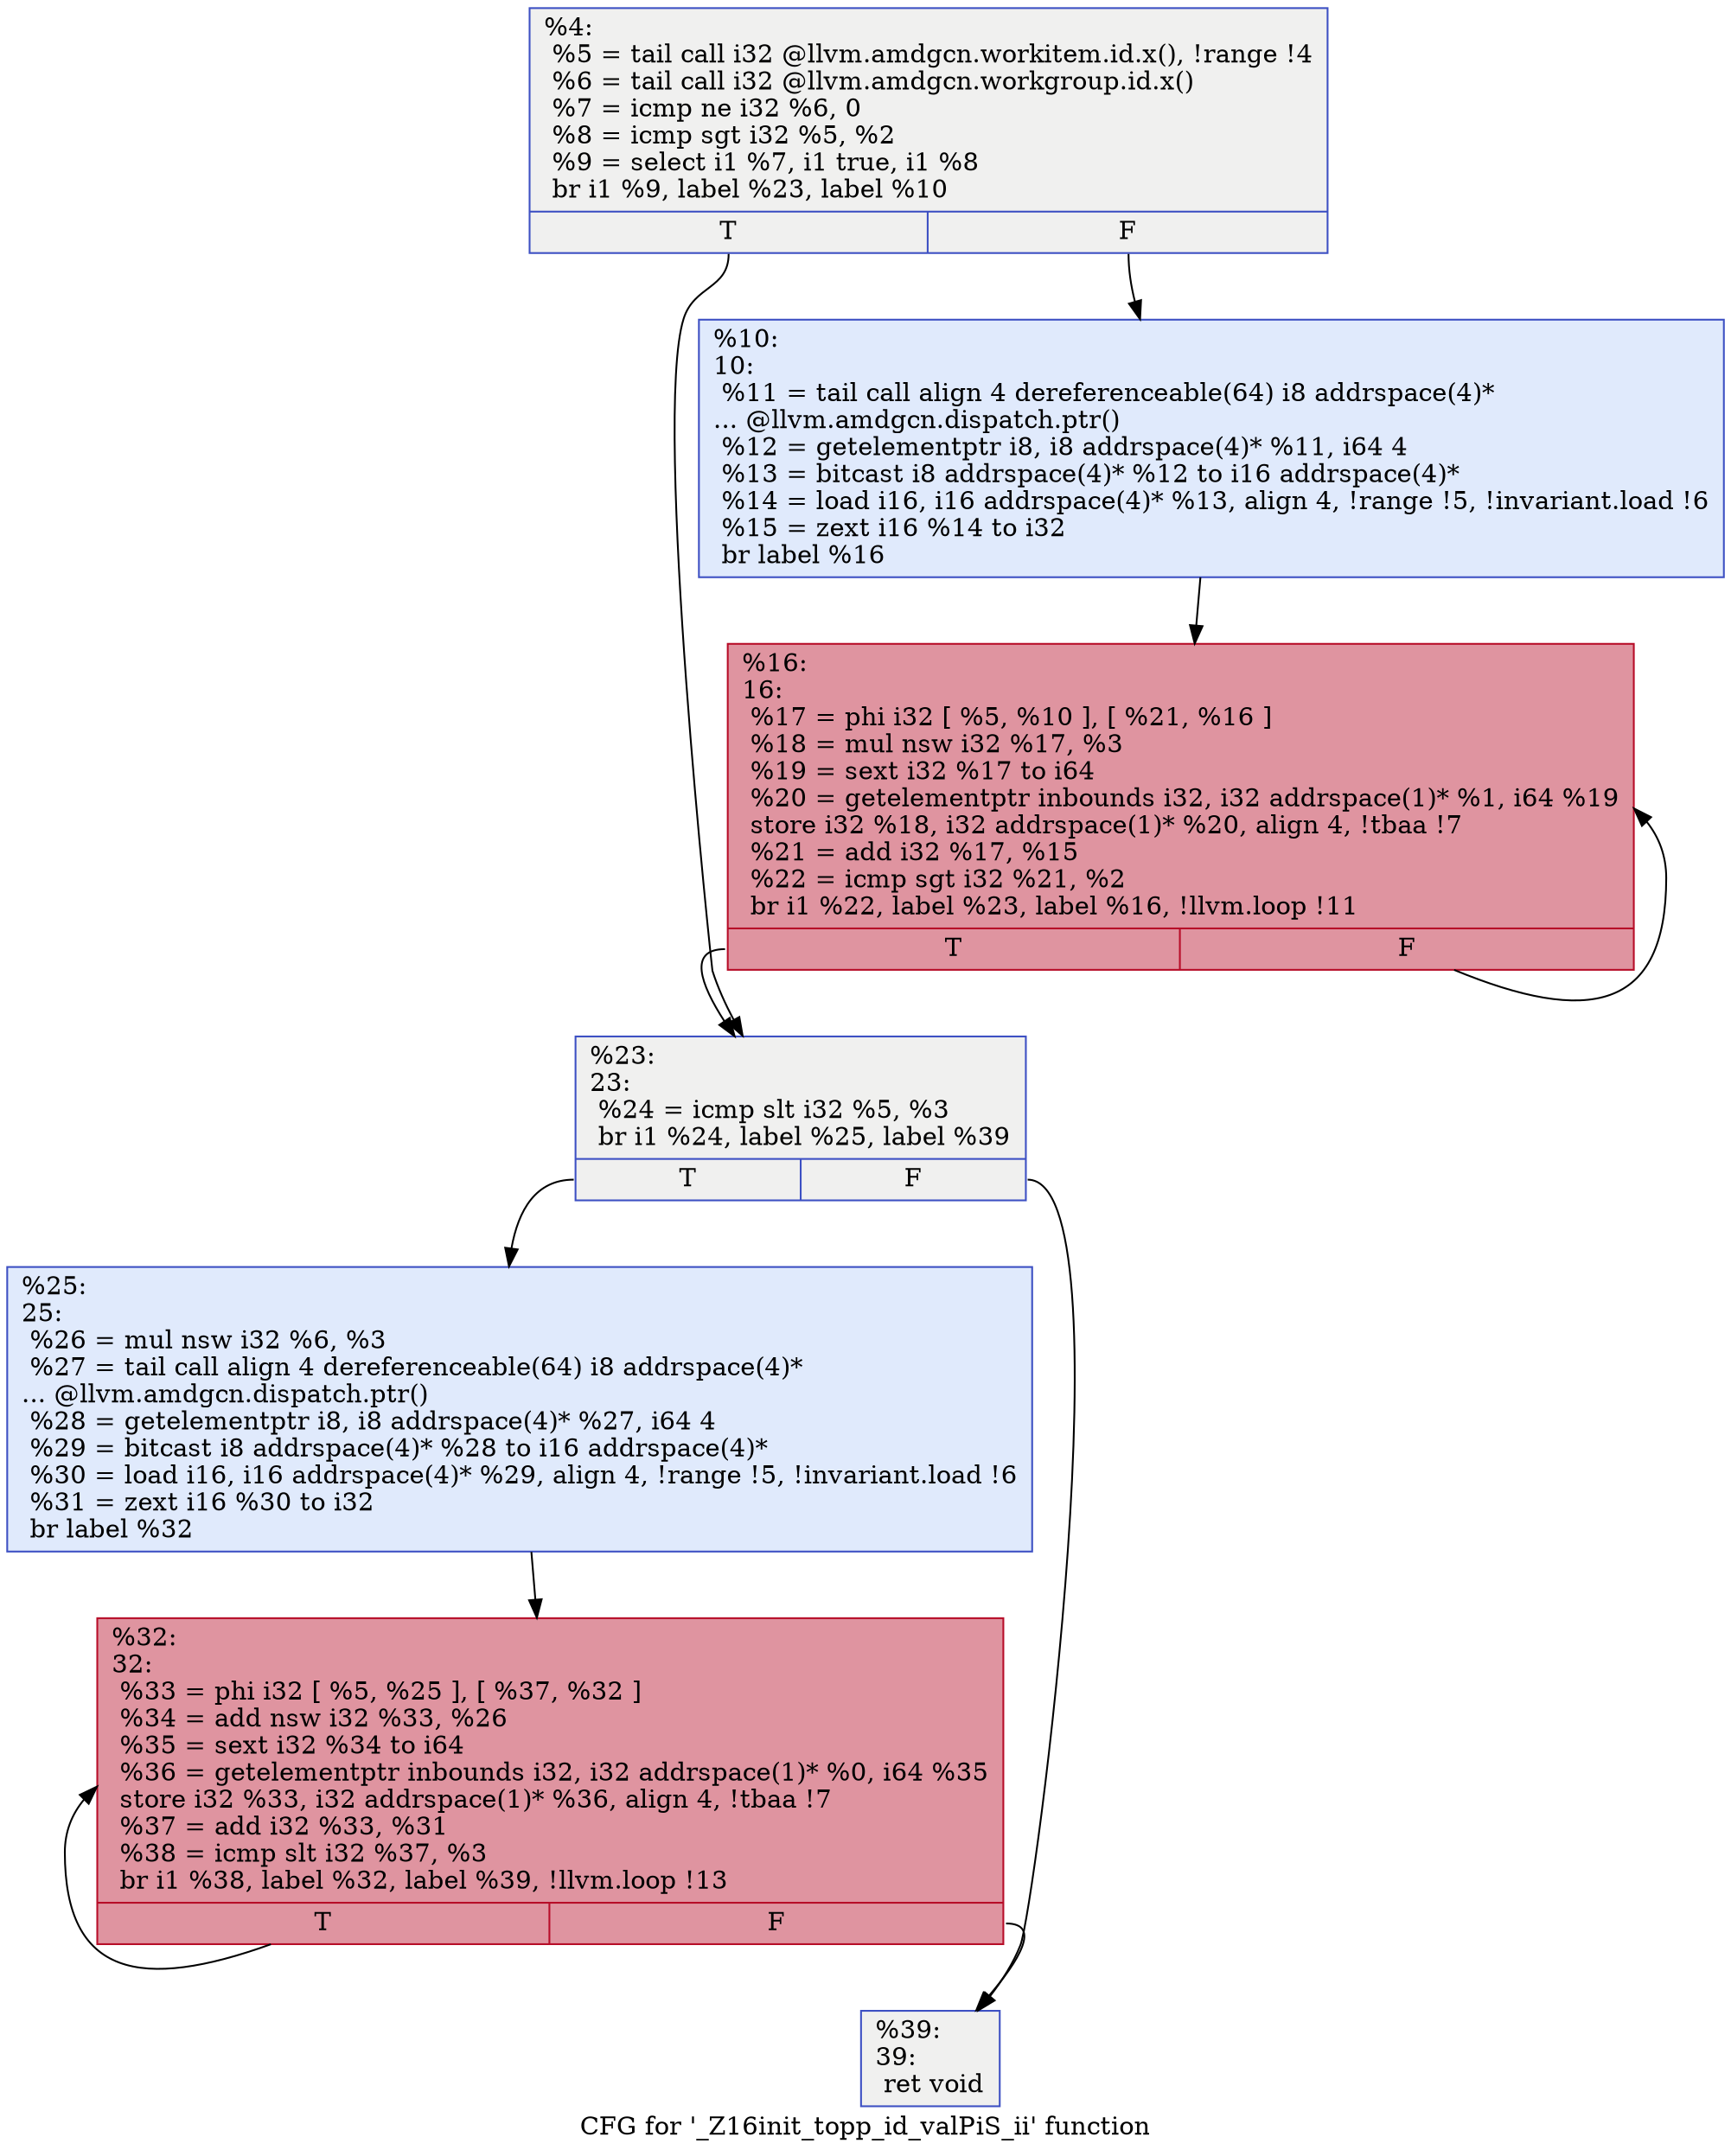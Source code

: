 digraph "CFG for '_Z16init_topp_id_valPiS_ii' function" {
	label="CFG for '_Z16init_topp_id_valPiS_ii' function";

	Node0x6362480 [shape=record,color="#3d50c3ff", style=filled, fillcolor="#dedcdb70",label="{%4:\l  %5 = tail call i32 @llvm.amdgcn.workitem.id.x(), !range !4\l  %6 = tail call i32 @llvm.amdgcn.workgroup.id.x()\l  %7 = icmp ne i32 %6, 0\l  %8 = icmp sgt i32 %5, %2\l  %9 = select i1 %7, i1 true, i1 %8\l  br i1 %9, label %23, label %10\l|{<s0>T|<s1>F}}"];
	Node0x6362480:s0 -> Node0x63624d0;
	Node0x6362480:s1 -> Node0x6363cc0;
	Node0x6363cc0 [shape=record,color="#3d50c3ff", style=filled, fillcolor="#b9d0f970",label="{%10:\l10:                                               \l  %11 = tail call align 4 dereferenceable(64) i8 addrspace(4)*\l... @llvm.amdgcn.dispatch.ptr()\l  %12 = getelementptr i8, i8 addrspace(4)* %11, i64 4\l  %13 = bitcast i8 addrspace(4)* %12 to i16 addrspace(4)*\l  %14 = load i16, i16 addrspace(4)* %13, align 4, !range !5, !invariant.load !6\l  %15 = zext i16 %14 to i32\l  br label %16\l}"];
	Node0x6363cc0 -> Node0x6364560;
	Node0x6364560 [shape=record,color="#b70d28ff", style=filled, fillcolor="#b70d2870",label="{%16:\l16:                                               \l  %17 = phi i32 [ %5, %10 ], [ %21, %16 ]\l  %18 = mul nsw i32 %17, %3\l  %19 = sext i32 %17 to i64\l  %20 = getelementptr inbounds i32, i32 addrspace(1)* %1, i64 %19\l  store i32 %18, i32 addrspace(1)* %20, align 4, !tbaa !7\l  %21 = add i32 %17, %15\l  %22 = icmp sgt i32 %21, %2\l  br i1 %22, label %23, label %16, !llvm.loop !11\l|{<s0>T|<s1>F}}"];
	Node0x6364560:s0 -> Node0x63624d0;
	Node0x6364560:s1 -> Node0x6364560;
	Node0x63624d0 [shape=record,color="#3d50c3ff", style=filled, fillcolor="#dedcdb70",label="{%23:\l23:                                               \l  %24 = icmp slt i32 %5, %3\l  br i1 %24, label %25, label %39\l|{<s0>T|<s1>F}}"];
	Node0x63624d0:s0 -> Node0x6364e60;
	Node0x63624d0:s1 -> Node0x6364eb0;
	Node0x6364e60 [shape=record,color="#3d50c3ff", style=filled, fillcolor="#b9d0f970",label="{%25:\l25:                                               \l  %26 = mul nsw i32 %6, %3\l  %27 = tail call align 4 dereferenceable(64) i8 addrspace(4)*\l... @llvm.amdgcn.dispatch.ptr()\l  %28 = getelementptr i8, i8 addrspace(4)* %27, i64 4\l  %29 = bitcast i8 addrspace(4)* %28 to i16 addrspace(4)*\l  %30 = load i16, i16 addrspace(4)* %29, align 4, !range !5, !invariant.load !6\l  %31 = zext i16 %30 to i32\l  br label %32\l}"];
	Node0x6364e60 -> Node0x6365fa0;
	Node0x6365fa0 [shape=record,color="#b70d28ff", style=filled, fillcolor="#b70d2870",label="{%32:\l32:                                               \l  %33 = phi i32 [ %5, %25 ], [ %37, %32 ]\l  %34 = add nsw i32 %33, %26\l  %35 = sext i32 %34 to i64\l  %36 = getelementptr inbounds i32, i32 addrspace(1)* %0, i64 %35\l  store i32 %33, i32 addrspace(1)* %36, align 4, !tbaa !7\l  %37 = add i32 %33, %31\l  %38 = icmp slt i32 %37, %3\l  br i1 %38, label %32, label %39, !llvm.loop !13\l|{<s0>T|<s1>F}}"];
	Node0x6365fa0:s0 -> Node0x6365fa0;
	Node0x6365fa0:s1 -> Node0x6364eb0;
	Node0x6364eb0 [shape=record,color="#3d50c3ff", style=filled, fillcolor="#dedcdb70",label="{%39:\l39:                                               \l  ret void\l}"];
}
